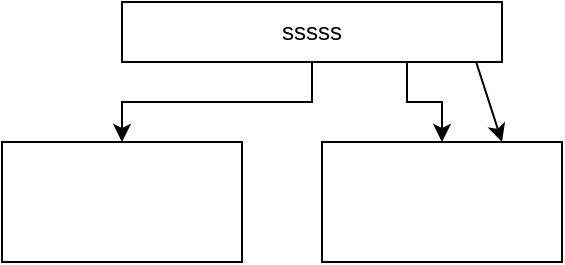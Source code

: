 <mxfile version="26.2.9">
  <diagram name="第 1 页" id="0TmF0YVXihSPzVpAYTjA">
    <mxGraphModel dx="426" dy="272" grid="1" gridSize="10" guides="1" tooltips="1" connect="1" arrows="1" fold="1" page="1" pageScale="1" pageWidth="827" pageHeight="1169" math="0" shadow="0">
      <root>
        <mxCell id="0" />
        <mxCell id="1" parent="0" />
        <mxCell id="8AmJ076S7RSMC-Uuk8X_-3" style="edgeStyle=orthogonalEdgeStyle;rounded=0;orthogonalLoop=1;jettySize=auto;html=1;exitX=0.5;exitY=1;exitDx=0;exitDy=0;" edge="1" parent="1" source="8AmJ076S7RSMC-Uuk8X_-1" target="8AmJ076S7RSMC-Uuk8X_-2">
          <mxGeometry relative="1" as="geometry" />
        </mxCell>
        <mxCell id="8AmJ076S7RSMC-Uuk8X_-5" style="edgeStyle=orthogonalEdgeStyle;rounded=0;orthogonalLoop=1;jettySize=auto;html=1;exitX=0.75;exitY=1;exitDx=0;exitDy=0;" edge="1" parent="1" source="8AmJ076S7RSMC-Uuk8X_-1" target="8AmJ076S7RSMC-Uuk8X_-4">
          <mxGeometry relative="1" as="geometry" />
        </mxCell>
        <mxCell id="8AmJ076S7RSMC-Uuk8X_-1" value="sssss" style="rounded=0;whiteSpace=wrap;html=1;" vertex="1" parent="1">
          <mxGeometry x="180" y="300" width="190" height="30" as="geometry" />
        </mxCell>
        <mxCell id="8AmJ076S7RSMC-Uuk8X_-2" value="" style="rounded=0;whiteSpace=wrap;html=1;" vertex="1" parent="1">
          <mxGeometry x="120" y="370" width="120" height="60" as="geometry" />
        </mxCell>
        <mxCell id="8AmJ076S7RSMC-Uuk8X_-4" value="" style="rounded=0;whiteSpace=wrap;html=1;" vertex="1" parent="1">
          <mxGeometry x="280" y="370" width="120" height="60" as="geometry" />
        </mxCell>
        <mxCell id="8AmJ076S7RSMC-Uuk8X_-7" value="" style="endArrow=classic;html=1;rounded=0;exitX=0.932;exitY=0.999;exitDx=0;exitDy=0;entryX=0.75;entryY=0;entryDx=0;entryDy=0;exitPerimeter=0;" edge="1" parent="1" source="8AmJ076S7RSMC-Uuk8X_-1" target="8AmJ076S7RSMC-Uuk8X_-4">
          <mxGeometry width="50" height="50" relative="1" as="geometry">
            <mxPoint x="380" y="360" as="sourcePoint" />
            <mxPoint x="430" y="310" as="targetPoint" />
          </mxGeometry>
        </mxCell>
      </root>
    </mxGraphModel>
  </diagram>
</mxfile>
